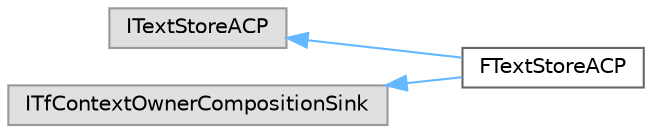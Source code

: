 digraph "Graphical Class Hierarchy"
{
 // INTERACTIVE_SVG=YES
 // LATEX_PDF_SIZE
  bgcolor="transparent";
  edge [fontname=Helvetica,fontsize=10,labelfontname=Helvetica,labelfontsize=10];
  node [fontname=Helvetica,fontsize=10,shape=box,height=0.2,width=0.4];
  rankdir="LR";
  Node0 [id="Node000000",label="ITextStoreACP",height=0.2,width=0.4,color="grey60", fillcolor="#E0E0E0", style="filled",tooltip=" "];
  Node0 -> Node1 [id="edge5641_Node000000_Node000001",dir="back",color="steelblue1",style="solid",tooltip=" "];
  Node1 [id="Node000001",label="FTextStoreACP",height=0.2,width=0.4,color="grey40", fillcolor="white", style="filled",URL="$d6/d46/classFTextStoreACP.html",tooltip=" "];
  Node2 [id="Node000002",label="ITfContextOwnerCompositionSink",height=0.2,width=0.4,color="grey60", fillcolor="#E0E0E0", style="filled",tooltip=" "];
  Node2 -> Node1 [id="edge5642_Node000002_Node000001",dir="back",color="steelblue1",style="solid",tooltip=" "];
}
